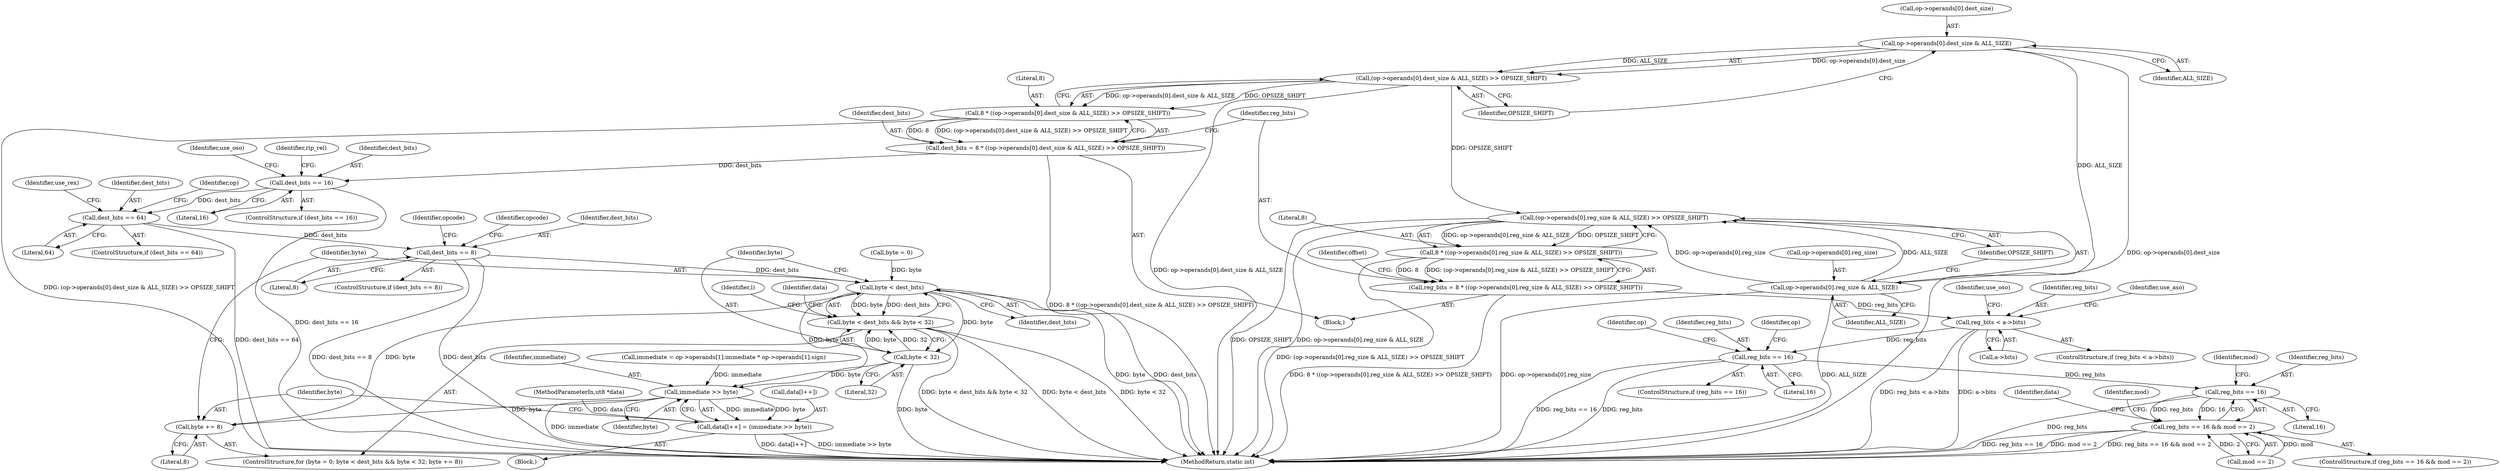 digraph "0_radare2_f17bfd9f1da05f30f23a4dd05e9d2363e1406948@API" {
"1000556" [label="(Call,op->operands[0].dest_size & ALL_SIZE)"];
"1000555" [label="(Call,(op->operands[0].dest_size & ALL_SIZE) >> OPSIZE_SHIFT)"];
"1000553" [label="(Call,8 * ((op->operands[0].dest_size & ALL_SIZE) >> OPSIZE_SHIFT))"];
"1000551" [label="(Call,dest_bits = 8 * ((op->operands[0].dest_size & ALL_SIZE) >> OPSIZE_SHIFT))"];
"1000619" [label="(Call,dest_bits == 16)"];
"1000651" [label="(Call,dest_bits == 64)"];
"1000680" [label="(Call,dest_bits == 8)"];
"1001233" [label="(Call,byte < dest_bits)"];
"1001232" [label="(Call,byte < dest_bits && byte < 32)"];
"1001236" [label="(Call,byte < 32)"];
"1001248" [label="(Call,immediate >> byte)"];
"1001239" [label="(Call,byte += 8)"];
"1001243" [label="(Call,data[l++] = (immediate >> byte))"];
"1000571" [label="(Call,(op->operands[0].reg_size & ALL_SIZE) >> OPSIZE_SHIFT)"];
"1000569" [label="(Call,8 * ((op->operands[0].reg_size & ALL_SIZE) >> OPSIZE_SHIFT))"];
"1000567" [label="(Call,reg_bits = 8 * ((op->operands[0].reg_size & ALL_SIZE) >> OPSIZE_SHIFT))"];
"1000605" [label="(Call,reg_bits < a->bits)"];
"1000735" [label="(Call,reg_bits == 16)"];
"1001168" [label="(Call,reg_bits == 16)"];
"1001167" [label="(Call,reg_bits == 16 && mod == 2)"];
"1000572" [label="(Call,op->operands[0].reg_size & ALL_SIZE)"];
"1000569" [label="(Call,8 * ((op->operands[0].reg_size & ALL_SIZE) >> OPSIZE_SHIFT))"];
"1000554" [label="(Literal,8)"];
"1000690" [label="(Identifier,opcode)"];
"1000604" [label="(ControlStructure,if (reg_bits < a->bits))"];
"1000571" [label="(Call,(op->operands[0].reg_size & ALL_SIZE) >> OPSIZE_SHIFT)"];
"1000551" [label="(Call,dest_bits = 8 * ((op->operands[0].dest_size & ALL_SIZE) >> OPSIZE_SHIFT))"];
"1000506" [label="(Block,)"];
"1000656" [label="(Identifier,use_rex)"];
"1000612" [label="(Identifier,use_aso)"];
"1000736" [label="(Identifier,reg_bits)"];
"1001168" [label="(Call,reg_bits == 16)"];
"1001238" [label="(Literal,32)"];
"1001172" [label="(Identifier,mod)"];
"1000572" [label="(Call,op->operands[0].reg_size & ALL_SIZE)"];
"1000651" [label="(Call,dest_bits == 64)"];
"1001248" [label="(Call,immediate >> byte)"];
"1000104" [label="(MethodParameterIn,ut8 *data)"];
"1000564" [label="(Identifier,ALL_SIZE)"];
"1000652" [label="(Identifier,dest_bits)"];
"1001242" [label="(Block,)"];
"1001233" [label="(Call,byte < dest_bits)"];
"1000619" [label="(Call,dest_bits == 16)"];
"1000567" [label="(Call,reg_bits = 8 * ((op->operands[0].reg_size & ALL_SIZE) >> OPSIZE_SHIFT))"];
"1000653" [label="(Literal,64)"];
"1001169" [label="(Identifier,reg_bits)"];
"1001235" [label="(Identifier,dest_bits)"];
"1001240" [label="(Identifier,byte)"];
"1001166" [label="(ControlStructure,if (reg_bits == 16 && mod == 2))"];
"1000580" [label="(Identifier,ALL_SIZE)"];
"1000667" [label="(Identifier,op)"];
"1000570" [label="(Literal,8)"];
"1000628" [label="(Identifier,rip_rel)"];
"1000682" [label="(Literal,8)"];
"1001243" [label="(Call,data[l++] = (immediate >> byte))"];
"1000573" [label="(Call,op->operands[0].reg_size)"];
"1000552" [label="(Identifier,dest_bits)"];
"1001236" [label="(Call,byte < 32)"];
"1000581" [label="(Identifier,OPSIZE_SHIFT)"];
"1000966" [label="(Identifier,op)"];
"1000584" [label="(Identifier,offset)"];
"1000680" [label="(Call,dest_bits == 8)"];
"1001171" [label="(Call,mod == 2)"];
"1001245" [label="(Identifier,data)"];
"1000616" [label="(Identifier,use_oso)"];
"1001249" [label="(Identifier,immediate)"];
"1000618" [label="(ControlStructure,if (dest_bits == 16))"];
"1003220" [label="(MethodReturn,static int)"];
"1001234" [label="(Identifier,byte)"];
"1000565" [label="(Identifier,OPSIZE_SHIFT)"];
"1001229" [label="(Call,byte = 0)"];
"1001241" [label="(Literal,8)"];
"1000734" [label="(ControlStructure,if (reg_bits == 16))"];
"1001177" [label="(Identifier,data)"];
"1000557" [label="(Call,op->operands[0].dest_size)"];
"1000620" [label="(Identifier,dest_bits)"];
"1003219" [label="(Identifier,l)"];
"1000746" [label="(Identifier,op)"];
"1001193" [label="(Identifier,mod)"];
"1001237" [label="(Identifier,byte)"];
"1000605" [label="(Call,reg_bits < a->bits)"];
"1000568" [label="(Identifier,reg_bits)"];
"1000170" [label="(Call,immediate = op->operands[1].immediate * op->operands[1].sign)"];
"1001167" [label="(Call,reg_bits == 16 && mod == 2)"];
"1000556" [label="(Call,op->operands[0].dest_size & ALL_SIZE)"];
"1000681" [label="(Identifier,dest_bits)"];
"1001170" [label="(Literal,16)"];
"1000606" [label="(Identifier,reg_bits)"];
"1000679" [label="(ControlStructure,if (dest_bits == 8))"];
"1001228" [label="(ControlStructure,for (byte = 0; byte < dest_bits && byte < 32; byte += 8))"];
"1000607" [label="(Call,a->bits)"];
"1000553" [label="(Call,8 * ((op->operands[0].dest_size & ALL_SIZE) >> OPSIZE_SHIFT))"];
"1000650" [label="(ControlStructure,if (dest_bits == 64))"];
"1000735" [label="(Call,reg_bits == 16)"];
"1001239" [label="(Call,byte += 8)"];
"1000555" [label="(Call,(op->operands[0].dest_size & ALL_SIZE) >> OPSIZE_SHIFT)"];
"1000737" [label="(Literal,16)"];
"1000621" [label="(Literal,16)"];
"1000624" [label="(Identifier,use_oso)"];
"1001244" [label="(Call,data[l++])"];
"1001232" [label="(Call,byte < dest_bits && byte < 32)"];
"1000685" [label="(Identifier,opcode)"];
"1001250" [label="(Identifier,byte)"];
"1000556" -> "1000555"  [label="AST: "];
"1000556" -> "1000564"  [label="CFG: "];
"1000557" -> "1000556"  [label="AST: "];
"1000564" -> "1000556"  [label="AST: "];
"1000565" -> "1000556"  [label="CFG: "];
"1000556" -> "1003220"  [label="DDG: op->operands[0].dest_size"];
"1000556" -> "1000555"  [label="DDG: op->operands[0].dest_size"];
"1000556" -> "1000555"  [label="DDG: ALL_SIZE"];
"1000556" -> "1000572"  [label="DDG: ALL_SIZE"];
"1000555" -> "1000553"  [label="AST: "];
"1000555" -> "1000565"  [label="CFG: "];
"1000565" -> "1000555"  [label="AST: "];
"1000553" -> "1000555"  [label="CFG: "];
"1000555" -> "1003220"  [label="DDG: op->operands[0].dest_size & ALL_SIZE"];
"1000555" -> "1000553"  [label="DDG: op->operands[0].dest_size & ALL_SIZE"];
"1000555" -> "1000553"  [label="DDG: OPSIZE_SHIFT"];
"1000555" -> "1000571"  [label="DDG: OPSIZE_SHIFT"];
"1000553" -> "1000551"  [label="AST: "];
"1000554" -> "1000553"  [label="AST: "];
"1000551" -> "1000553"  [label="CFG: "];
"1000553" -> "1003220"  [label="DDG: (op->operands[0].dest_size & ALL_SIZE) >> OPSIZE_SHIFT"];
"1000553" -> "1000551"  [label="DDG: 8"];
"1000553" -> "1000551"  [label="DDG: (op->operands[0].dest_size & ALL_SIZE) >> OPSIZE_SHIFT"];
"1000551" -> "1000506"  [label="AST: "];
"1000552" -> "1000551"  [label="AST: "];
"1000568" -> "1000551"  [label="CFG: "];
"1000551" -> "1003220"  [label="DDG: 8 * ((op->operands[0].dest_size & ALL_SIZE) >> OPSIZE_SHIFT)"];
"1000551" -> "1000619"  [label="DDG: dest_bits"];
"1000619" -> "1000618"  [label="AST: "];
"1000619" -> "1000621"  [label="CFG: "];
"1000620" -> "1000619"  [label="AST: "];
"1000621" -> "1000619"  [label="AST: "];
"1000624" -> "1000619"  [label="CFG: "];
"1000628" -> "1000619"  [label="CFG: "];
"1000619" -> "1003220"  [label="DDG: dest_bits == 16"];
"1000619" -> "1000651"  [label="DDG: dest_bits"];
"1000651" -> "1000650"  [label="AST: "];
"1000651" -> "1000653"  [label="CFG: "];
"1000652" -> "1000651"  [label="AST: "];
"1000653" -> "1000651"  [label="AST: "];
"1000656" -> "1000651"  [label="CFG: "];
"1000667" -> "1000651"  [label="CFG: "];
"1000651" -> "1003220"  [label="DDG: dest_bits == 64"];
"1000651" -> "1000680"  [label="DDG: dest_bits"];
"1000680" -> "1000679"  [label="AST: "];
"1000680" -> "1000682"  [label="CFG: "];
"1000681" -> "1000680"  [label="AST: "];
"1000682" -> "1000680"  [label="AST: "];
"1000685" -> "1000680"  [label="CFG: "];
"1000690" -> "1000680"  [label="CFG: "];
"1000680" -> "1003220"  [label="DDG: dest_bits"];
"1000680" -> "1003220"  [label="DDG: dest_bits == 8"];
"1000680" -> "1001233"  [label="DDG: dest_bits"];
"1001233" -> "1001232"  [label="AST: "];
"1001233" -> "1001235"  [label="CFG: "];
"1001234" -> "1001233"  [label="AST: "];
"1001235" -> "1001233"  [label="AST: "];
"1001237" -> "1001233"  [label="CFG: "];
"1001232" -> "1001233"  [label="CFG: "];
"1001233" -> "1003220"  [label="DDG: dest_bits"];
"1001233" -> "1003220"  [label="DDG: byte"];
"1001233" -> "1001232"  [label="DDG: byte"];
"1001233" -> "1001232"  [label="DDG: dest_bits"];
"1001229" -> "1001233"  [label="DDG: byte"];
"1001239" -> "1001233"  [label="DDG: byte"];
"1001233" -> "1001236"  [label="DDG: byte"];
"1001233" -> "1001248"  [label="DDG: byte"];
"1001232" -> "1001228"  [label="AST: "];
"1001232" -> "1001236"  [label="CFG: "];
"1001236" -> "1001232"  [label="AST: "];
"1001245" -> "1001232"  [label="CFG: "];
"1003219" -> "1001232"  [label="CFG: "];
"1001232" -> "1003220"  [label="DDG: byte < dest_bits && byte < 32"];
"1001232" -> "1003220"  [label="DDG: byte < dest_bits"];
"1001232" -> "1003220"  [label="DDG: byte < 32"];
"1001236" -> "1001232"  [label="DDG: byte"];
"1001236" -> "1001232"  [label="DDG: 32"];
"1001236" -> "1001238"  [label="CFG: "];
"1001237" -> "1001236"  [label="AST: "];
"1001238" -> "1001236"  [label="AST: "];
"1001236" -> "1003220"  [label="DDG: byte"];
"1001236" -> "1001248"  [label="DDG: byte"];
"1001248" -> "1001243"  [label="AST: "];
"1001248" -> "1001250"  [label="CFG: "];
"1001249" -> "1001248"  [label="AST: "];
"1001250" -> "1001248"  [label="AST: "];
"1001243" -> "1001248"  [label="CFG: "];
"1001248" -> "1003220"  [label="DDG: immediate"];
"1001248" -> "1001239"  [label="DDG: byte"];
"1001248" -> "1001243"  [label="DDG: immediate"];
"1001248" -> "1001243"  [label="DDG: byte"];
"1000170" -> "1001248"  [label="DDG: immediate"];
"1001239" -> "1001228"  [label="AST: "];
"1001239" -> "1001241"  [label="CFG: "];
"1001240" -> "1001239"  [label="AST: "];
"1001241" -> "1001239"  [label="AST: "];
"1001234" -> "1001239"  [label="CFG: "];
"1001243" -> "1001242"  [label="AST: "];
"1001244" -> "1001243"  [label="AST: "];
"1001240" -> "1001243"  [label="CFG: "];
"1001243" -> "1003220"  [label="DDG: data[l++]"];
"1001243" -> "1003220"  [label="DDG: immediate >> byte"];
"1000104" -> "1001243"  [label="DDG: data"];
"1000571" -> "1000569"  [label="AST: "];
"1000571" -> "1000581"  [label="CFG: "];
"1000572" -> "1000571"  [label="AST: "];
"1000581" -> "1000571"  [label="AST: "];
"1000569" -> "1000571"  [label="CFG: "];
"1000571" -> "1003220"  [label="DDG: OPSIZE_SHIFT"];
"1000571" -> "1003220"  [label="DDG: op->operands[0].reg_size & ALL_SIZE"];
"1000571" -> "1000569"  [label="DDG: op->operands[0].reg_size & ALL_SIZE"];
"1000571" -> "1000569"  [label="DDG: OPSIZE_SHIFT"];
"1000572" -> "1000571"  [label="DDG: op->operands[0].reg_size"];
"1000572" -> "1000571"  [label="DDG: ALL_SIZE"];
"1000569" -> "1000567"  [label="AST: "];
"1000570" -> "1000569"  [label="AST: "];
"1000567" -> "1000569"  [label="CFG: "];
"1000569" -> "1003220"  [label="DDG: (op->operands[0].reg_size & ALL_SIZE) >> OPSIZE_SHIFT"];
"1000569" -> "1000567"  [label="DDG: 8"];
"1000569" -> "1000567"  [label="DDG: (op->operands[0].reg_size & ALL_SIZE) >> OPSIZE_SHIFT"];
"1000567" -> "1000506"  [label="AST: "];
"1000568" -> "1000567"  [label="AST: "];
"1000584" -> "1000567"  [label="CFG: "];
"1000567" -> "1003220"  [label="DDG: 8 * ((op->operands[0].reg_size & ALL_SIZE) >> OPSIZE_SHIFT)"];
"1000567" -> "1000605"  [label="DDG: reg_bits"];
"1000605" -> "1000604"  [label="AST: "];
"1000605" -> "1000607"  [label="CFG: "];
"1000606" -> "1000605"  [label="AST: "];
"1000607" -> "1000605"  [label="AST: "];
"1000612" -> "1000605"  [label="CFG: "];
"1000616" -> "1000605"  [label="CFG: "];
"1000605" -> "1003220"  [label="DDG: a->bits"];
"1000605" -> "1003220"  [label="DDG: reg_bits < a->bits"];
"1000605" -> "1000735"  [label="DDG: reg_bits"];
"1000735" -> "1000734"  [label="AST: "];
"1000735" -> "1000737"  [label="CFG: "];
"1000736" -> "1000735"  [label="AST: "];
"1000737" -> "1000735"  [label="AST: "];
"1000746" -> "1000735"  [label="CFG: "];
"1000966" -> "1000735"  [label="CFG: "];
"1000735" -> "1003220"  [label="DDG: reg_bits == 16"];
"1000735" -> "1003220"  [label="DDG: reg_bits"];
"1000735" -> "1001168"  [label="DDG: reg_bits"];
"1001168" -> "1001167"  [label="AST: "];
"1001168" -> "1001170"  [label="CFG: "];
"1001169" -> "1001168"  [label="AST: "];
"1001170" -> "1001168"  [label="AST: "];
"1001172" -> "1001168"  [label="CFG: "];
"1001167" -> "1001168"  [label="CFG: "];
"1001168" -> "1003220"  [label="DDG: reg_bits"];
"1001168" -> "1001167"  [label="DDG: reg_bits"];
"1001168" -> "1001167"  [label="DDG: 16"];
"1001167" -> "1001166"  [label="AST: "];
"1001167" -> "1001171"  [label="CFG: "];
"1001171" -> "1001167"  [label="AST: "];
"1001177" -> "1001167"  [label="CFG: "];
"1001193" -> "1001167"  [label="CFG: "];
"1001167" -> "1003220"  [label="DDG: reg_bits == 16 && mod == 2"];
"1001167" -> "1003220"  [label="DDG: reg_bits == 16"];
"1001167" -> "1003220"  [label="DDG: mod == 2"];
"1001171" -> "1001167"  [label="DDG: mod"];
"1001171" -> "1001167"  [label="DDG: 2"];
"1000572" -> "1000580"  [label="CFG: "];
"1000573" -> "1000572"  [label="AST: "];
"1000580" -> "1000572"  [label="AST: "];
"1000581" -> "1000572"  [label="CFG: "];
"1000572" -> "1003220"  [label="DDG: ALL_SIZE"];
"1000572" -> "1003220"  [label="DDG: op->operands[0].reg_size"];
}
